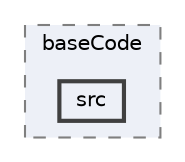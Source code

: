 digraph "pratica/lab_05_06/baseCode/src"
{
 // LATEX_PDF_SIZE
  bgcolor="transparent";
  edge [fontname=Helvetica,fontsize=10,labelfontname=Helvetica,labelfontsize=10];
  node [fontname=Helvetica,fontsize=10,shape=box,height=0.2,width=0.4];
  compound=true
  subgraph clusterdir_1863ea897b4e0e82e2ee2a9a7accb719 {
    graph [ bgcolor="#edf0f7", pencolor="grey50", label="baseCode", fontname=Helvetica,fontsize=10 style="filled,dashed", URL="dir_1863ea897b4e0e82e2ee2a9a7accb719.html",tooltip=""]
  dir_b729134f716456b539af0817a5c022ea [label="src", fillcolor="#edf0f7", color="grey25", style="filled,bold", URL="dir_b729134f716456b539af0817a5c022ea.html",tooltip=""];
  }
}
